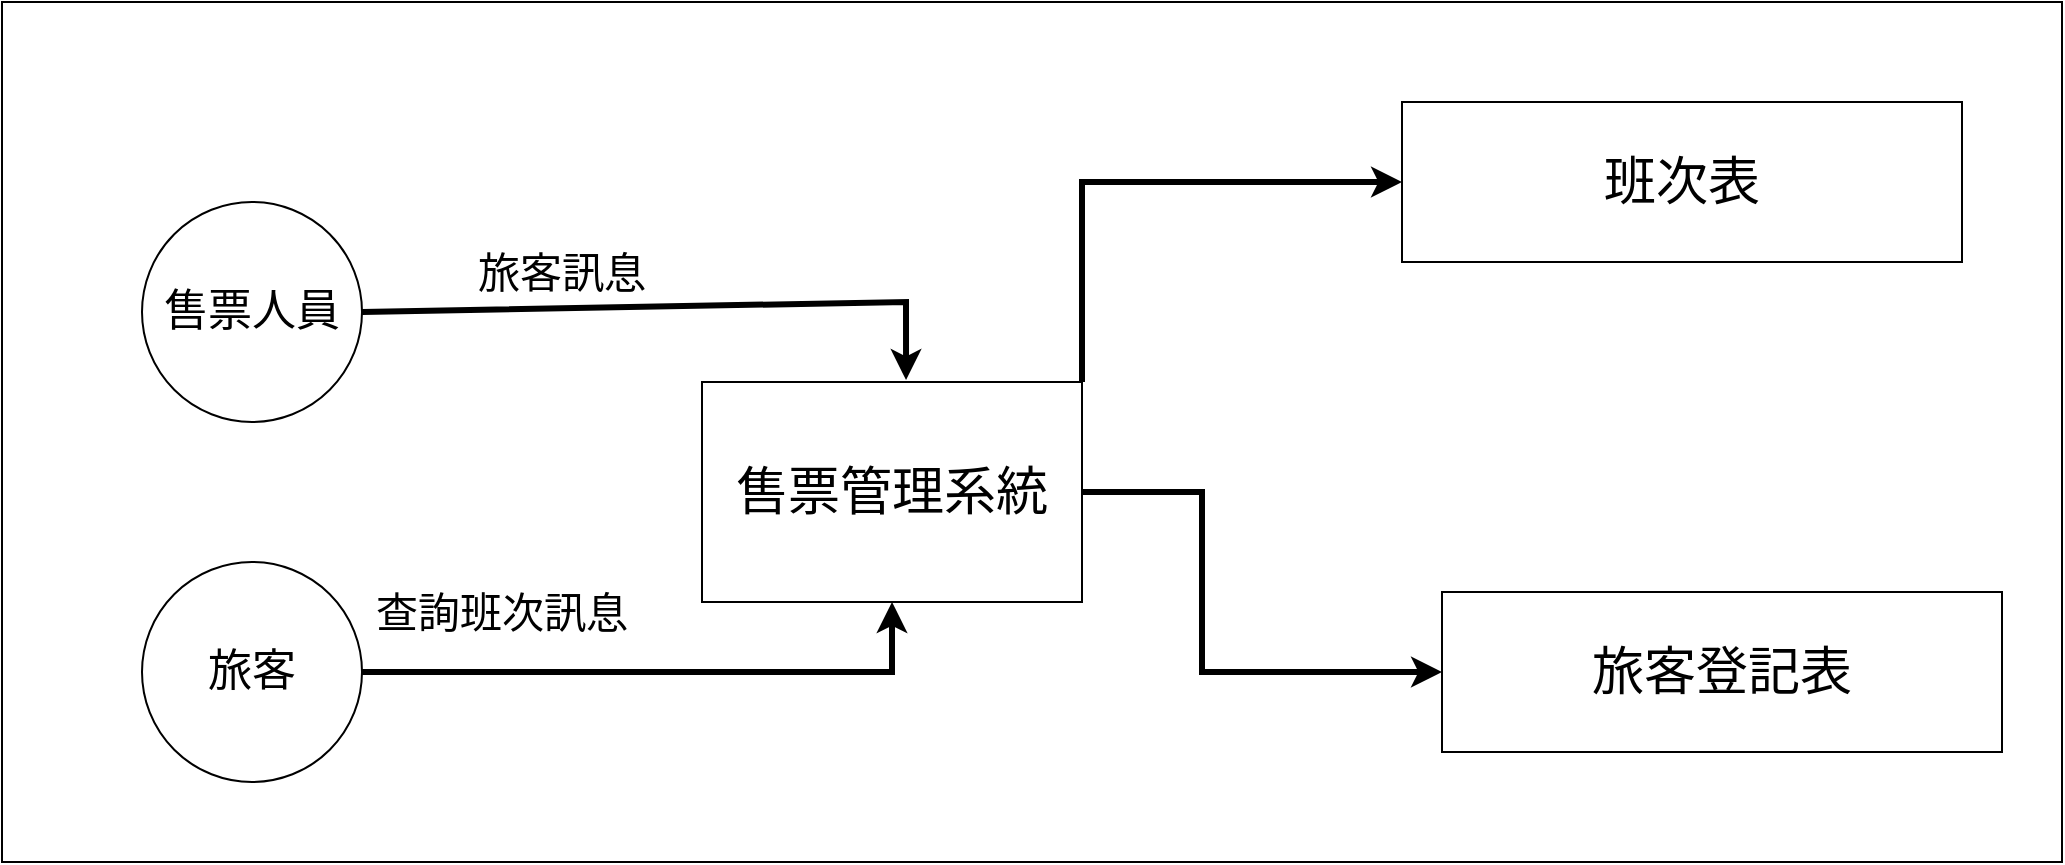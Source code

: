 <mxfile version="22.1.16" type="device">
  <diagram id="jbVRNizJcDCQ8yqokmnY" name="第 1 页">
    <mxGraphModel dx="1434" dy="738" grid="1" gridSize="10" guides="1" tooltips="1" connect="1" arrows="1" fold="1" page="1" pageScale="1" pageWidth="2336" pageHeight="1654" math="0" shadow="0">
      <root>
        <mxCell id="0" />
        <mxCell id="1" parent="0" />
        <mxCell id="_HgupfXg40LZJNDoUt4P-61" value="" style="rounded=0;whiteSpace=wrap;html=1;" vertex="1" parent="1">
          <mxGeometry x="150" y="330" width="1030" height="430" as="geometry" />
        </mxCell>
        <mxCell id="_HgupfXg40LZJNDoUt4P-3" value="&lt;font style=&quot;font-size: 26px;&quot;&gt;售票管理系統&lt;/font&gt;" style="rounded=0;whiteSpace=wrap;html=1;" vertex="1" parent="1">
          <mxGeometry x="500" y="520" width="190" height="110" as="geometry" />
        </mxCell>
        <mxCell id="_HgupfXg40LZJNDoUt4P-49" value="&lt;font style=&quot;font-size: 22px;&quot;&gt;售票人員&lt;/font&gt;" style="ellipse;whiteSpace=wrap;html=1;aspect=fixed;" vertex="1" parent="1">
          <mxGeometry x="220" y="430" width="110" height="110" as="geometry" />
        </mxCell>
        <mxCell id="_HgupfXg40LZJNDoUt4P-50" value="&lt;font style=&quot;font-size: 22px;&quot;&gt;旅客&lt;/font&gt;" style="ellipse;whiteSpace=wrap;html=1;aspect=fixed;" vertex="1" parent="1">
          <mxGeometry x="220" y="610" width="110" height="110" as="geometry" />
        </mxCell>
        <mxCell id="_HgupfXg40LZJNDoUt4P-51" value="&lt;font style=&quot;font-size: 26px;&quot;&gt;班次表&lt;br&gt;&lt;/font&gt;" style="rounded=0;whiteSpace=wrap;html=1;" vertex="1" parent="1">
          <mxGeometry x="850" y="380" width="280" height="80" as="geometry" />
        </mxCell>
        <mxCell id="_HgupfXg40LZJNDoUt4P-52" value="&lt;font style=&quot;font-size: 26px;&quot;&gt;旅客登記表&lt;br&gt;&lt;/font&gt;" style="rounded=0;whiteSpace=wrap;html=1;" vertex="1" parent="1">
          <mxGeometry x="870" y="625" width="280" height="80" as="geometry" />
        </mxCell>
        <mxCell id="_HgupfXg40LZJNDoUt4P-54" value="" style="endArrow=classic;html=1;rounded=0;exitX=1;exitY=0.5;exitDx=0;exitDy=0;entryX=0;entryY=0.5;entryDx=0;entryDy=0;strokeWidth=3;" edge="1" parent="1" source="_HgupfXg40LZJNDoUt4P-3" target="_HgupfXg40LZJNDoUt4P-52">
          <mxGeometry width="50" height="50" relative="1" as="geometry">
            <mxPoint x="740" y="590" as="sourcePoint" />
            <mxPoint x="790" y="540" as="targetPoint" />
            <Array as="points">
              <mxPoint x="750" y="575" />
              <mxPoint x="750" y="665" />
            </Array>
          </mxGeometry>
        </mxCell>
        <mxCell id="_HgupfXg40LZJNDoUt4P-55" value="" style="endArrow=classic;html=1;rounded=0;exitX=1;exitY=0;exitDx=0;exitDy=0;entryX=0;entryY=0.5;entryDx=0;entryDy=0;strokeWidth=3;" edge="1" parent="1" source="_HgupfXg40LZJNDoUt4P-3" target="_HgupfXg40LZJNDoUt4P-51">
          <mxGeometry width="50" height="50" relative="1" as="geometry">
            <mxPoint x="700" y="440" as="sourcePoint" />
            <mxPoint x="750" y="390" as="targetPoint" />
            <Array as="points">
              <mxPoint x="690" y="420" />
            </Array>
          </mxGeometry>
        </mxCell>
        <mxCell id="_HgupfXg40LZJNDoUt4P-56" value="" style="endArrow=classic;html=1;rounded=0;exitX=1;exitY=0.5;exitDx=0;exitDy=0;entryX=0.537;entryY=-0.009;entryDx=0;entryDy=0;entryPerimeter=0;strokeWidth=3;" edge="1" parent="1" source="_HgupfXg40LZJNDoUt4P-49" target="_HgupfXg40LZJNDoUt4P-3">
          <mxGeometry width="50" height="50" relative="1" as="geometry">
            <mxPoint x="440" y="530" as="sourcePoint" />
            <mxPoint x="490" y="480" as="targetPoint" />
            <Array as="points">
              <mxPoint x="602" y="480" />
            </Array>
          </mxGeometry>
        </mxCell>
        <mxCell id="_HgupfXg40LZJNDoUt4P-58" value="" style="endArrow=classic;html=1;rounded=0;exitX=1;exitY=0.5;exitDx=0;exitDy=0;entryX=0.5;entryY=1;entryDx=0;entryDy=0;strokeWidth=3;" edge="1" parent="1" source="_HgupfXg40LZJNDoUt4P-50" target="_HgupfXg40LZJNDoUt4P-3">
          <mxGeometry width="50" height="50" relative="1" as="geometry">
            <mxPoint x="470" y="750" as="sourcePoint" />
            <mxPoint x="520" y="700" as="targetPoint" />
            <Array as="points">
              <mxPoint x="595" y="665" />
            </Array>
          </mxGeometry>
        </mxCell>
        <mxCell id="_HgupfXg40LZJNDoUt4P-59" value="&lt;font style=&quot;font-size: 21px;&quot;&gt;查詢班次訊息&lt;/font&gt;" style="text;html=1;strokeColor=none;fillColor=none;align=center;verticalAlign=middle;whiteSpace=wrap;rounded=0;" vertex="1" parent="1">
          <mxGeometry x="330" y="620" width="140" height="30" as="geometry" />
        </mxCell>
        <mxCell id="_HgupfXg40LZJNDoUt4P-60" value="&lt;font style=&quot;font-size: 21px;&quot;&gt;旅客訊息&lt;/font&gt;" style="text;html=1;strokeColor=none;fillColor=none;align=center;verticalAlign=middle;whiteSpace=wrap;rounded=0;" vertex="1" parent="1">
          <mxGeometry x="360" y="450" width="140" height="30" as="geometry" />
        </mxCell>
      </root>
    </mxGraphModel>
  </diagram>
</mxfile>

